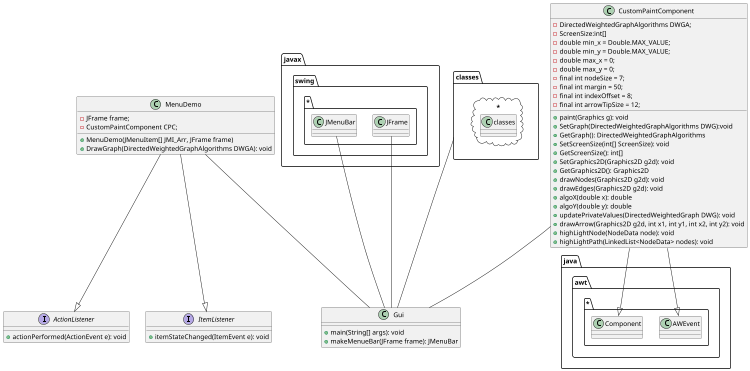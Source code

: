 @startuml
'https://plantuml.com/class-diagram





scale 750 width
package javax.swing.*   {
  class JFrame
  class JMenuBar
}
package java.awt.* <<Folder>> {
  class AWEvent
  class Component
}

package classes.* <<Cloud>> {
  class classes
}


MenuDemo -- Gui



CustomPaintComponent --|> Component
CustomPaintComponent --|> AWEvent
MenuDemo --|> ActionListener
MenuDemo --|> ItemListener
CustomPaintComponent -- Gui
JFrame -- Gui
JMenuBar -- Gui
classes -- Gui
class Gui {


    +main(String[] args): void
    +makeMenueBar(JFrame frame): JMenuBar

}

class CustomPaintComponent {

             - DirectedWeightedGraphAlgorithms DWGA;
             - ScreenSize:int[]
             - double min_x = Double.MAX_VALUE;
             - double min_y = Double.MAX_VALUE;
             - double max_x = 0;
             - double max_y = 0;
             - final int nodeSize = 7;
             - final int margin = 50;
             - final int indexOffset = 8;
             - final int arrowTipSize = 12;

     + paint(Graphics g): void
     +SetGraph(DirectedWeightedGraphAlgorithms DWG):void
     + GetGraph(): DirectedWeightedGraphAlgorithms
     +  SetScreenSize(int[] ScreenSize): void
     + GetScreenSize(): int[]
     + SetGraphics2D(Graphics2D g2d): void
     + GetGraphics2D(): Graphics2D
     +  drawNodes(Graphics2D g2d): void
      + drawEdges(Graphics2D g2d): void
      +  algoX(double x): double
      + algoY(double y): double
      + updatePrivateValues(DirectedWeightedGraph DWG): void
      + drawArrow(Graphics2D g2d, int x1, int y1, int x2, int y2): void
     +highLightNode(NodeData node): void
     +highLightPath(LinkedList<NodeData> nodes): void

}


class MenuDemo {

        - JFrame frame;
        - CustomPaintComponent CPC;

        +MenuDemo(JMenuItem[] JMI_Arr, JFrame frame)
        +DrawGraph(DirectedWeightedGraphAlgorithms DWGA): void

}
interface ActionListener {

    +  actionPerformed(ActionEvent e): void
}

interface ItemListener {

    + itemStateChanged(ItemEvent e): void
}



@enduml